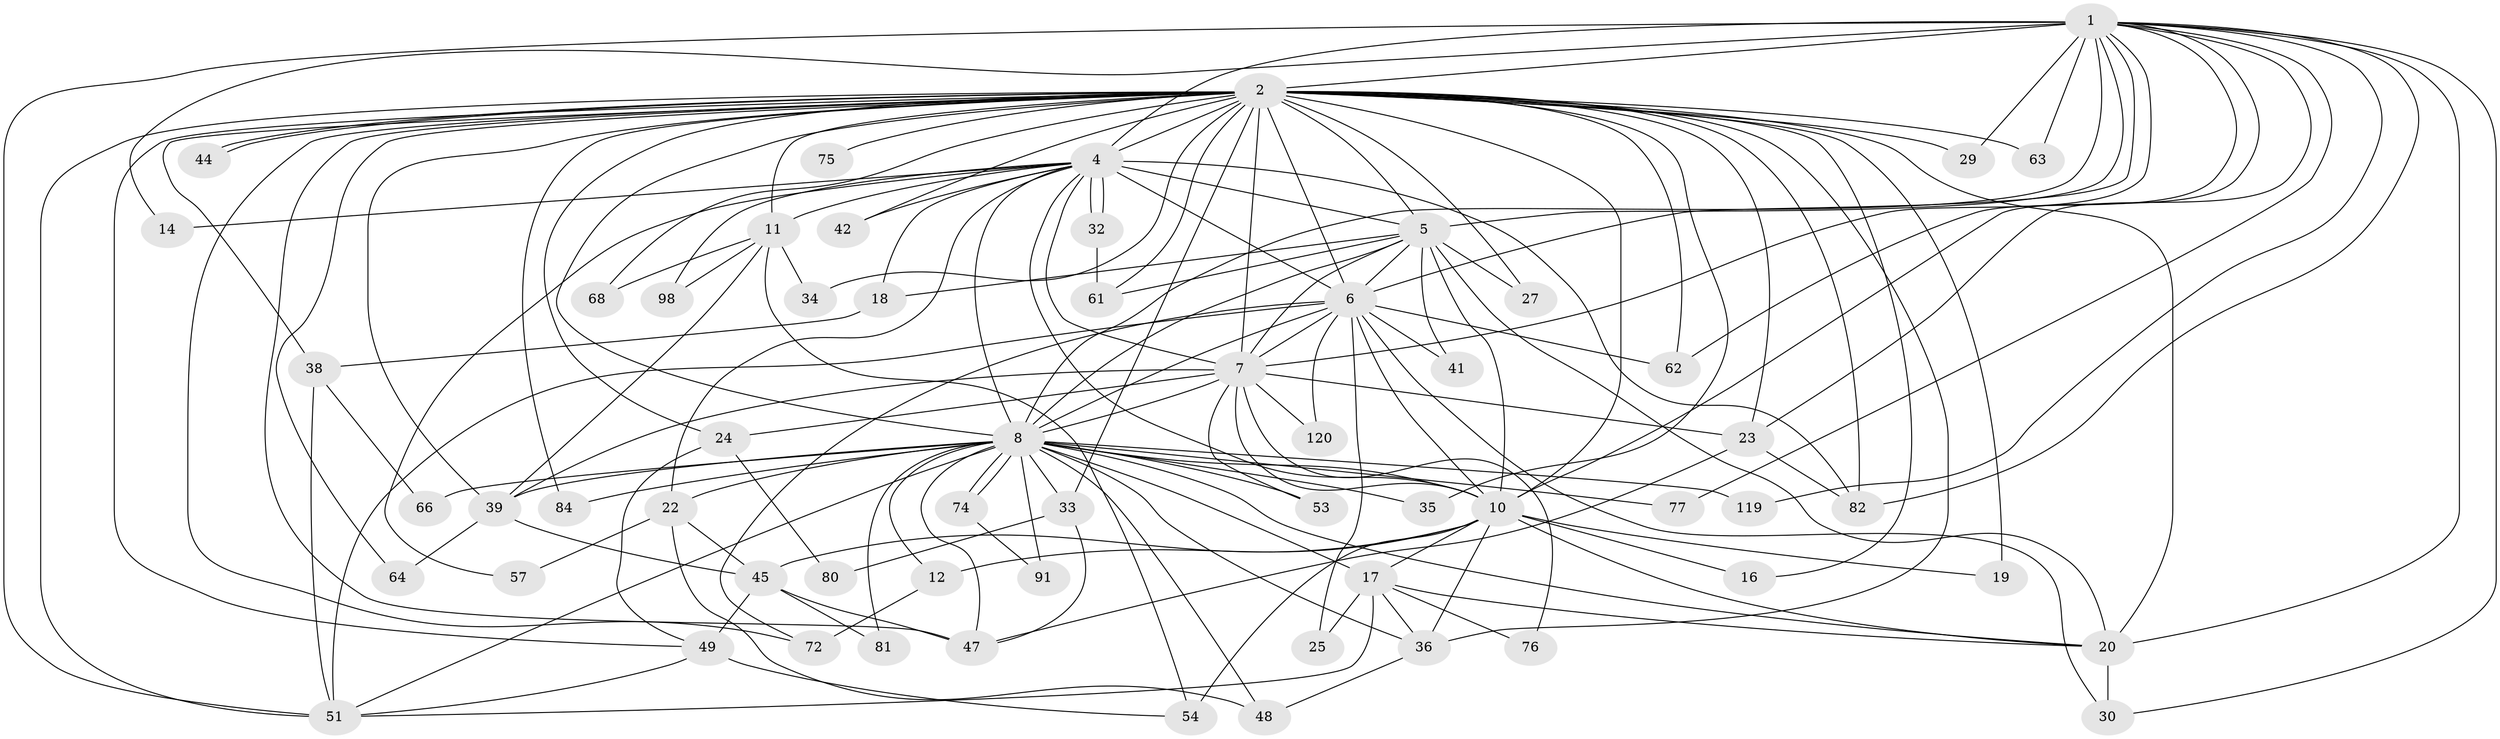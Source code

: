 // original degree distribution, {23: 0.008333333333333333, 20: 0.008333333333333333, 26: 0.016666666666666666, 21: 0.016666666666666666, 14: 0.016666666666666666, 17: 0.016666666666666666, 22: 0.008333333333333333, 7: 0.016666666666666666, 4: 0.11666666666666667, 2: 0.5333333333333333, 8: 0.008333333333333333, 3: 0.16666666666666666, 5: 0.041666666666666664, 6: 0.025}
// Generated by graph-tools (version 1.1) at 2025/14/03/09/25 04:14:08]
// undirected, 60 vertices, 158 edges
graph export_dot {
graph [start="1"]
  node [color=gray90,style=filled];
  1 [super="+50"];
  2 [super="+26+3+99+46+9+83+28"];
  4;
  5;
  6;
  7;
  8 [super="+13+15+71"];
  10 [super="+86"];
  11;
  12 [super="+55"];
  14;
  16;
  17;
  18;
  19;
  20 [super="+115+105+43"];
  22;
  23 [super="+79"];
  24;
  25;
  27 [super="+106"];
  29;
  30;
  32;
  33;
  34;
  35;
  36 [super="+37"];
  38;
  39 [super="+110+118"];
  41;
  42;
  44;
  45 [super="+58"];
  47 [super="+100+73"];
  48 [super="+92"];
  49 [super="+89+116"];
  51 [super="+93+56+94+67"];
  53;
  54;
  57;
  61 [super="+103"];
  62 [super="+107+102"];
  63;
  64;
  66;
  68;
  72 [super="+97"];
  74;
  75;
  76;
  77;
  80;
  81;
  82 [super="+111"];
  84;
  91;
  98;
  119;
  120;
  1 -- 2 [weight=3];
  1 -- 4;
  1 -- 5;
  1 -- 6;
  1 -- 7;
  1 -- 8 [weight=3];
  1 -- 10;
  1 -- 14;
  1 -- 20;
  1 -- 23;
  1 -- 29;
  1 -- 30;
  1 -- 63;
  1 -- 77;
  1 -- 82;
  1 -- 119;
  1 -- 62;
  1 -- 51 [weight=2];
  2 -- 4 [weight=5];
  2 -- 5 [weight=3];
  2 -- 6 [weight=4];
  2 -- 7 [weight=4];
  2 -- 8 [weight=6];
  2 -- 10 [weight=5];
  2 -- 29;
  2 -- 34 [weight=2];
  2 -- 38;
  2 -- 44;
  2 -- 44;
  2 -- 19 [weight=3];
  2 -- 23;
  2 -- 27 [weight=2];
  2 -- 64;
  2 -- 11;
  2 -- 68;
  2 -- 75 [weight=2];
  2 -- 82;
  2 -- 24 [weight=2];
  2 -- 33;
  2 -- 35;
  2 -- 36 [weight=3];
  2 -- 47 [weight=2];
  2 -- 63;
  2 -- 20 [weight=2];
  2 -- 72;
  2 -- 16;
  2 -- 39;
  2 -- 42;
  2 -- 62 [weight=2];
  2 -- 51;
  2 -- 49;
  2 -- 84;
  2 -- 61;
  4 -- 5;
  4 -- 6;
  4 -- 7;
  4 -- 8;
  4 -- 10;
  4 -- 11;
  4 -- 14;
  4 -- 18;
  4 -- 22;
  4 -- 32;
  4 -- 32;
  4 -- 42;
  4 -- 57;
  4 -- 98;
  4 -- 82;
  5 -- 6;
  5 -- 7;
  5 -- 8;
  5 -- 10;
  5 -- 18;
  5 -- 27;
  5 -- 41;
  5 -- 61;
  5 -- 20;
  6 -- 7;
  6 -- 8;
  6 -- 10;
  6 -- 25;
  6 -- 30;
  6 -- 41;
  6 -- 72;
  6 -- 120;
  6 -- 62;
  6 -- 51;
  7 -- 8 [weight=2];
  7 -- 10;
  7 -- 23;
  7 -- 24;
  7 -- 39;
  7 -- 53;
  7 -- 76;
  7 -- 120;
  8 -- 10;
  8 -- 12;
  8 -- 22;
  8 -- 48;
  8 -- 74;
  8 -- 74;
  8 -- 77;
  8 -- 84;
  8 -- 39;
  8 -- 20 [weight=2];
  8 -- 33;
  8 -- 66;
  8 -- 35;
  8 -- 47;
  8 -- 17;
  8 -- 81;
  8 -- 51 [weight=2];
  8 -- 119;
  8 -- 91;
  8 -- 53;
  8 -- 36 [weight=2];
  10 -- 12 [weight=2];
  10 -- 16;
  10 -- 17;
  10 -- 19;
  10 -- 20;
  10 -- 45 [weight=2];
  10 -- 54;
  10 -- 36;
  11 -- 34;
  11 -- 39;
  11 -- 54;
  11 -- 68;
  11 -- 98;
  12 -- 72;
  17 -- 25;
  17 -- 36 [weight=2];
  17 -- 76;
  17 -- 20;
  17 -- 51;
  18 -- 38;
  20 -- 30;
  22 -- 57;
  22 -- 45;
  22 -- 48;
  23 -- 82;
  23 -- 47;
  24 -- 49;
  24 -- 80;
  32 -- 61;
  33 -- 80;
  33 -- 47;
  36 -- 48;
  38 -- 51;
  38 -- 66;
  39 -- 45;
  39 -- 64;
  45 -- 49;
  45 -- 81;
  45 -- 47;
  49 -- 51;
  49 -- 54;
  74 -- 91;
}

